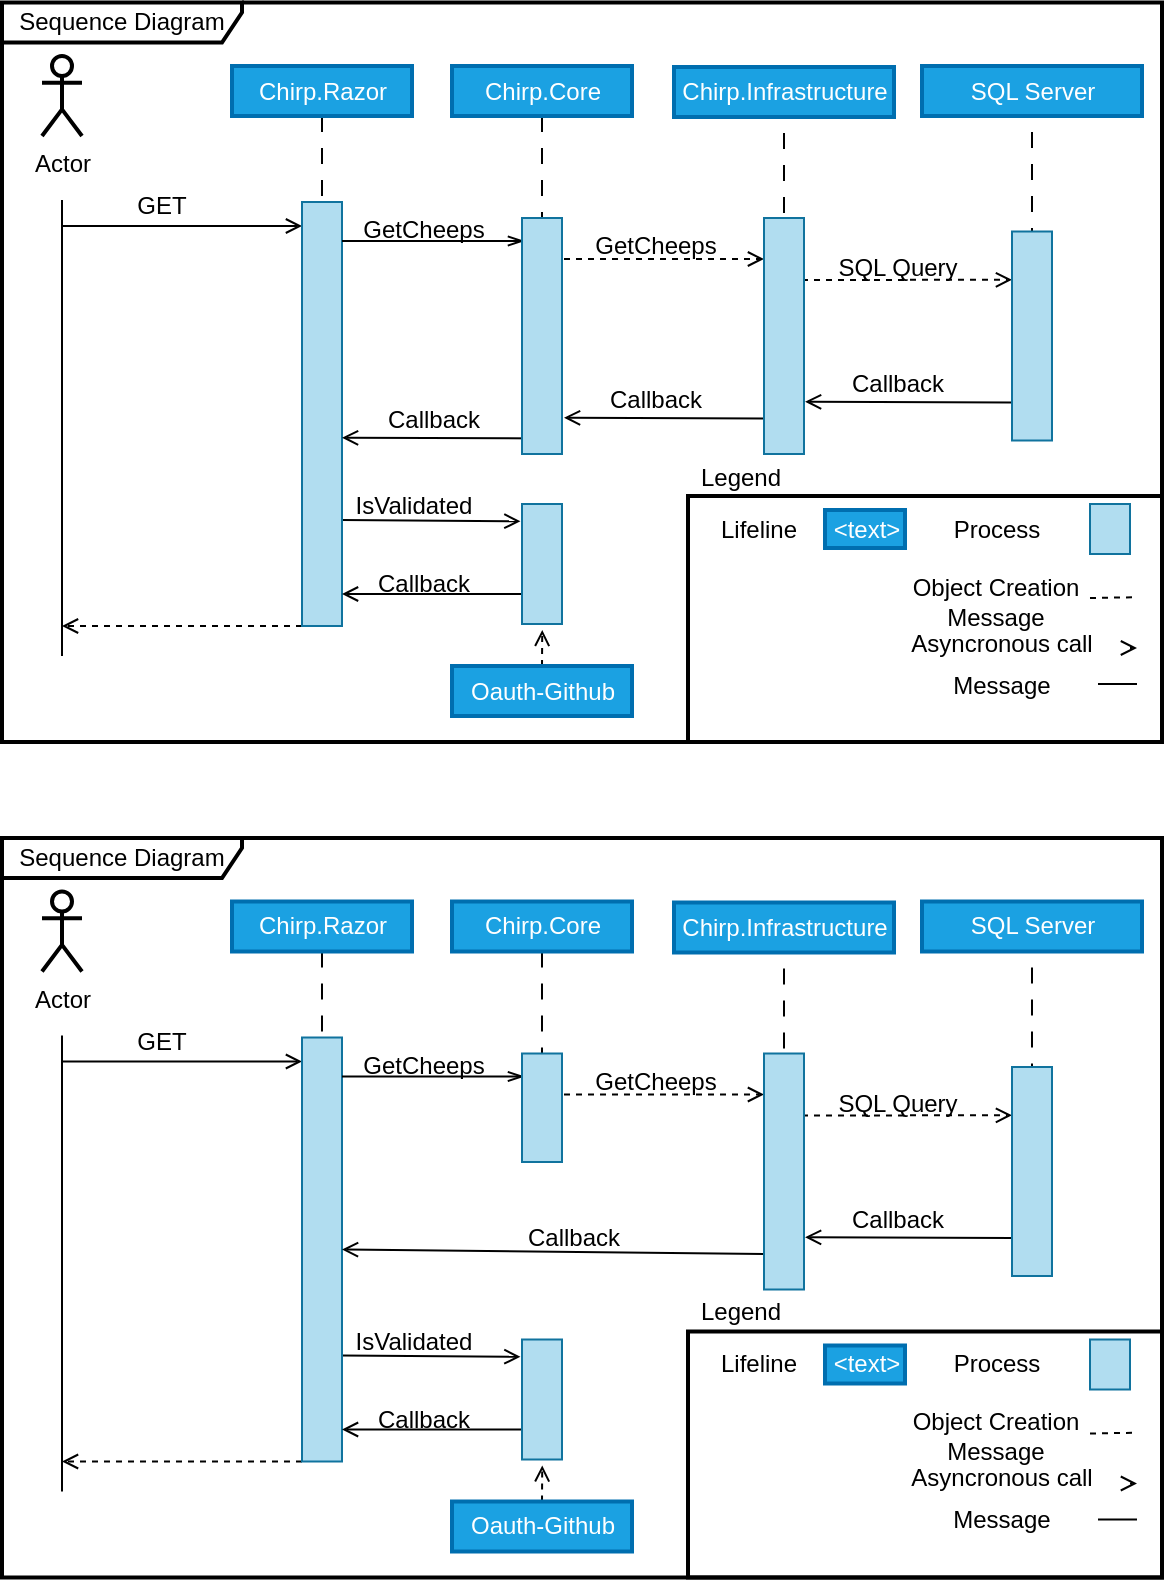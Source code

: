 <mxfile>
    <diagram id="4HE4Q98xuia7YzqyNeRx" name="Page-1">
        <mxGraphModel dx="323" dy="346" grid="0" gridSize="10" guides="1" tooltips="1" connect="1" arrows="1" fold="1" page="1" pageScale="1" pageWidth="827" pageHeight="1169" background="#ffffff" math="0" shadow="0">
            <root>
                <mxCell id="0"/>
                <mxCell id="1" parent="0"/>
                <mxCell id="14" style="edgeStyle=none;html=1;entryX=0.5;entryY=0;entryDx=0;entryDy=0;dashed=1;dashPattern=8 8;strokeColor=#000000;fontColor=#000000;endArrow=none;endFill=0;exitX=0.5;exitY=1;exitDx=0;exitDy=0;" edge="1" parent="1" source="3" target="12">
                    <mxGeometry relative="1" as="geometry">
                        <mxPoint x="210" y="85" as="sourcePoint"/>
                    </mxGeometry>
                </mxCell>
                <mxCell id="3" value="Chirp.Razor" style="html=1;strokeColor=#006EAF;strokeWidth=2;fillColor=#1ba1e2;fontColor=#ffffff;" vertex="1" parent="1">
                    <mxGeometry x="165" y="55" width="90" height="25" as="geometry"/>
                </mxCell>
                <mxCell id="4" value="&lt;font color=&quot;#000000&quot;&gt;Actor&lt;/font&gt;" style="shape=umlActor;verticalLabelPosition=bottom;verticalAlign=top;html=1;strokeColor=#000000;strokeWidth=2;" vertex="1" parent="1">
                    <mxGeometry x="70" y="50" width="20" height="40" as="geometry"/>
                </mxCell>
                <mxCell id="8" value="" style="endArrow=none;html=1;strokeColor=#000000;" edge="1" parent="1">
                    <mxGeometry width="50" height="50" relative="1" as="geometry">
                        <mxPoint x="80" y="122" as="sourcePoint"/>
                        <mxPoint x="80" y="350" as="targetPoint"/>
                    </mxGeometry>
                </mxCell>
                <mxCell id="10" value="" style="endArrow=open;html=1;strokeColor=#000000;fontColor=#000000;endFill=0;" edge="1" parent="1">
                    <mxGeometry width="50" height="50" relative="1" as="geometry">
                        <mxPoint x="80" y="135" as="sourcePoint"/>
                        <mxPoint x="200" y="135" as="targetPoint"/>
                    </mxGeometry>
                </mxCell>
                <mxCell id="11" value="Sequence Diagram" style="shape=umlFrame;whiteSpace=wrap;html=1;strokeColor=#000000;strokeWidth=2;width=120;height=20;" vertex="1" parent="1">
                    <mxGeometry x="50" y="23.25" width="580" height="369.75" as="geometry"/>
                </mxCell>
                <mxCell id="45" style="edgeStyle=none;html=1;exitX=0;exitY=1;exitDx=0;exitDy=0;dashed=1;strokeColor=#000000;fontColor=#000000;endArrow=open;endFill=0;targetPerimeterSpacing=18;" edge="1" parent="1" source="12">
                    <mxGeometry relative="1" as="geometry">
                        <mxPoint x="80" y="335" as="targetPoint"/>
                    </mxGeometry>
                </mxCell>
                <mxCell id="46" style="edgeStyle=none;html=1;exitX=1;exitY=0.75;exitDx=0;exitDy=0;strokeColor=#000000;fontColor=#000000;endArrow=open;endFill=0;targetPerimeterSpacing=18;entryX=-0.039;entryY=0.144;entryDx=0;entryDy=0;entryPerimeter=0;" edge="1" parent="1" source="12" target="48">
                    <mxGeometry relative="1" as="geometry">
                        <mxPoint x="310" y="281.94" as="targetPoint"/>
                    </mxGeometry>
                </mxCell>
                <mxCell id="12" value="" style="html=1;strokeColor=#10739e;strokeWidth=1;fillColor=#b1ddf0;" vertex="1" parent="1">
                    <mxGeometry x="200" y="123" width="20" height="212" as="geometry"/>
                </mxCell>
                <mxCell id="13" value="GET" style="text;html=1;strokeColor=none;fillColor=none;align=center;verticalAlign=middle;whiteSpace=wrap;rounded=0;strokeWidth=1;fontColor=#000000;" vertex="1" parent="1">
                    <mxGeometry x="100" y="115" width="60" height="20" as="geometry"/>
                </mxCell>
                <mxCell id="15" style="edgeStyle=none;html=1;entryX=0.5;entryY=0;entryDx=0;entryDy=0;dashed=1;dashPattern=8 8;strokeColor=#000000;fontColor=#000000;endArrow=none;endFill=0;exitX=0.5;exitY=1;exitDx=0;exitDy=0;" edge="1" parent="1" target="17">
                    <mxGeometry relative="1" as="geometry">
                        <mxPoint x="441" y="72.5" as="sourcePoint"/>
                    </mxGeometry>
                </mxCell>
                <mxCell id="16" value="Chirp.Infrastructure" style="html=1;strokeColor=#006EAF;strokeWidth=2;fillColor=#1ba1e2;fontColor=#ffffff;" vertex="1" parent="1">
                    <mxGeometry x="386" y="55.5" width="110" height="25" as="geometry"/>
                </mxCell>
                <mxCell id="31" style="edgeStyle=none;html=1;entryX=0;entryY=0.25;entryDx=0;entryDy=0;dashed=1;strokeColor=#000000;fontColor=#000000;endArrow=open;endFill=0;targetPerimeterSpacing=18;" edge="1" parent="1">
                    <mxGeometry relative="1" as="geometry">
                        <mxPoint x="450" y="162" as="sourcePoint"/>
                        <mxPoint x="555" y="161.875" as="targetPoint"/>
                    </mxGeometry>
                </mxCell>
                <mxCell id="18" style="edgeStyle=none;html=1;exitX=0.5;exitY=1;exitDx=0;exitDy=0;entryX=0.5;entryY=0;entryDx=0;entryDy=0;dashed=1;dashPattern=8 8;strokeColor=#000000;fontColor=#000000;endArrow=none;endFill=0;" edge="1" parent="1" source="19" target="20">
                    <mxGeometry relative="1" as="geometry"/>
                </mxCell>
                <mxCell id="19" value="Chirp.Core" style="html=1;strokeColor=#006EAF;strokeWidth=2;fillColor=#1ba1e2;fontColor=#ffffff;" vertex="1" parent="1">
                    <mxGeometry x="275" y="55" width="90" height="25" as="geometry"/>
                </mxCell>
                <mxCell id="25" style="edgeStyle=none;html=1;exitX=1;exitY=0.25;exitDx=0;exitDy=0;entryX=0;entryY=0.25;entryDx=0;entryDy=0;strokeColor=#000000;fontColor=#000000;endArrow=open;endFill=0;dashed=1;" edge="1" parent="1">
                    <mxGeometry relative="1" as="geometry">
                        <mxPoint x="331" y="151.5" as="sourcePoint"/>
                        <mxPoint x="431" y="151.5" as="targetPoint"/>
                    </mxGeometry>
                </mxCell>
                <mxCell id="22" value="" style="endArrow=openThin;html=1;strokeColor=#000000;fontColor=#000000;exitX=1;exitY=0.25;exitDx=0;exitDy=0;entryX=0;entryY=0.25;entryDx=0;entryDy=0;endFill=0;" edge="1" parent="1">
                    <mxGeometry width="50" height="50" relative="1" as="geometry">
                        <mxPoint x="220" y="142.5" as="sourcePoint"/>
                        <mxPoint x="311" y="142.5" as="targetPoint"/>
                    </mxGeometry>
                </mxCell>
                <mxCell id="23" value="GetCheeps" style="text;html=1;strokeColor=none;fillColor=none;align=center;verticalAlign=middle;whiteSpace=wrap;rounded=0;strokeWidth=1;fontColor=#000000;" vertex="1" parent="1">
                    <mxGeometry x="347" y="135" width="60" height="20" as="geometry"/>
                </mxCell>
                <mxCell id="27" style="edgeStyle=none;html=1;entryX=0.5;entryY=0;entryDx=0;entryDy=0;dashed=1;dashPattern=8 8;strokeColor=#000000;fontColor=#000000;endArrow=none;endFill=0;exitX=0.5;exitY=1;exitDx=0;exitDy=0;" edge="1" parent="1" target="29">
                    <mxGeometry relative="1" as="geometry">
                        <mxPoint x="565" y="72.0" as="sourcePoint"/>
                    </mxGeometry>
                </mxCell>
                <mxCell id="28" value="SQL Server" style="html=1;strokeColor=#006EAF;strokeWidth=2;fillColor=#1ba1e2;fontColor=#ffffff;" vertex="1" parent="1">
                    <mxGeometry x="510" y="55" width="110" height="25" as="geometry"/>
                </mxCell>
                <mxCell id="37" style="edgeStyle=none;html=1;exitX=0;exitY=1;exitDx=0;exitDy=0;strokeColor=#000000;fontColor=#000000;endArrow=open;endFill=0;targetPerimeterSpacing=18;entryX=1.026;entryY=0.931;entryDx=0;entryDy=0;entryPerimeter=0;" edge="1" parent="1">
                    <mxGeometry relative="1" as="geometry">
                        <mxPoint x="555" y="223.25" as="sourcePoint"/>
                        <mxPoint x="451.52" y="222.858" as="targetPoint"/>
                    </mxGeometry>
                </mxCell>
                <mxCell id="29" value="" style="html=1;strokeColor=#10739e;strokeWidth=1;fillColor=#b1ddf0;" vertex="1" parent="1">
                    <mxGeometry x="555" y="137.75" width="20" height="104.5" as="geometry"/>
                </mxCell>
                <mxCell id="34" value="GetCheeps" style="text;html=1;strokeColor=none;fillColor=none;align=center;verticalAlign=middle;whiteSpace=wrap;rounded=0;strokeWidth=1;fontColor=#000000;" vertex="1" parent="1">
                    <mxGeometry x="231" y="127" width="60" height="20" as="geometry"/>
                </mxCell>
                <mxCell id="35" value="SQL Query" style="text;html=1;strokeColor=none;fillColor=none;align=center;verticalAlign=middle;whiteSpace=wrap;rounded=0;strokeWidth=1;fontColor=#000000;" vertex="1" parent="1">
                    <mxGeometry x="463" y="145.75" width="70" height="20" as="geometry"/>
                </mxCell>
                <mxCell id="38" value="Callback" style="text;html=1;strokeColor=none;fillColor=none;align=center;verticalAlign=middle;whiteSpace=wrap;rounded=0;strokeWidth=1;fontColor=#000000;" vertex="1" parent="1">
                    <mxGeometry x="463" y="204.25" width="70" height="20" as="geometry"/>
                </mxCell>
                <mxCell id="41" style="edgeStyle=none;html=1;exitX=0;exitY=1;exitDx=0;exitDy=0;strokeColor=#000000;fontColor=#000000;endArrow=open;endFill=0;targetPerimeterSpacing=18;entryX=1.026;entryY=0.931;entryDx=0;entryDy=0;entryPerimeter=0;" edge="1" parent="1">
                    <mxGeometry relative="1" as="geometry">
                        <mxPoint x="434.48" y="231.25" as="sourcePoint"/>
                        <mxPoint x="331" y="230.858" as="targetPoint"/>
                    </mxGeometry>
                </mxCell>
                <mxCell id="42" value="Callback" style="text;html=1;strokeColor=none;fillColor=none;align=center;verticalAlign=middle;whiteSpace=wrap;rounded=0;strokeWidth=1;fontColor=#000000;" vertex="1" parent="1">
                    <mxGeometry x="342.48" y="212.25" width="70" height="20" as="geometry"/>
                </mxCell>
                <mxCell id="43" style="edgeStyle=none;html=1;exitX=0;exitY=1;exitDx=0;exitDy=0;strokeColor=#000000;fontColor=#000000;endArrow=open;endFill=0;targetPerimeterSpacing=18;entryX=1.026;entryY=0.931;entryDx=0;entryDy=0;entryPerimeter=0;" edge="1" parent="1">
                    <mxGeometry relative="1" as="geometry">
                        <mxPoint x="323.48" y="241.25" as="sourcePoint"/>
                        <mxPoint x="220" y="240.858" as="targetPoint"/>
                    </mxGeometry>
                </mxCell>
                <mxCell id="44" value="Callback" style="text;html=1;strokeColor=none;fillColor=none;align=center;verticalAlign=middle;whiteSpace=wrap;rounded=0;strokeWidth=1;fontColor=#000000;" vertex="1" parent="1">
                    <mxGeometry x="231.48" y="222.25" width="70" height="20" as="geometry"/>
                </mxCell>
                <mxCell id="20" value="" style="html=1;strokeColor=#10739e;strokeWidth=1;fillColor=#b1ddf0;" vertex="1" parent="1">
                    <mxGeometry x="310" y="131" width="20" height="118" as="geometry"/>
                </mxCell>
                <mxCell id="17" value="" style="html=1;strokeColor=#10739e;strokeWidth=1;fillColor=#b1ddf0;" vertex="1" parent="1">
                    <mxGeometry x="431" y="131" width="20" height="118" as="geometry"/>
                </mxCell>
                <mxCell id="47" value="IsValidated" style="text;html=1;strokeColor=none;fillColor=none;align=center;verticalAlign=middle;whiteSpace=wrap;rounded=0;strokeWidth=1;fontColor=#000000;" vertex="1" parent="1">
                    <mxGeometry x="221.0" y="265" width="70" height="20" as="geometry"/>
                </mxCell>
                <mxCell id="49" style="edgeStyle=none;html=1;exitX=0;exitY=0.75;exitDx=0;exitDy=0;strokeColor=#000000;fontColor=#000000;endArrow=open;endFill=0;targetPerimeterSpacing=18;" edge="1" parent="1" source="48">
                    <mxGeometry relative="1" as="geometry">
                        <mxPoint x="220" y="319" as="targetPoint"/>
                    </mxGeometry>
                </mxCell>
                <mxCell id="48" value="" style="html=1;strokeColor=#10739e;strokeWidth=1;fillColor=#b1ddf0;" vertex="1" parent="1">
                    <mxGeometry x="310" y="274" width="20" height="60" as="geometry"/>
                </mxCell>
                <mxCell id="51" style="edgeStyle=none;html=1;exitX=0.5;exitY=0;exitDx=0;exitDy=0;entryX=0.506;entryY=1.049;entryDx=0;entryDy=0;entryPerimeter=0;strokeColor=#000000;fontColor=#000000;endArrow=open;endFill=0;targetPerimeterSpacing=18;dashed=1;" edge="1" parent="1" source="50" target="48">
                    <mxGeometry relative="1" as="geometry"/>
                </mxCell>
                <mxCell id="50" value="Oauth-Github" style="html=1;strokeColor=#006EAF;strokeWidth=2;fillColor=#1ba1e2;fontColor=#ffffff;" vertex="1" parent="1">
                    <mxGeometry x="275" y="355" width="90" height="25" as="geometry"/>
                </mxCell>
                <mxCell id="52" value="Callback" style="text;html=1;strokeColor=none;fillColor=none;align=center;verticalAlign=middle;whiteSpace=wrap;rounded=0;strokeWidth=1;fontColor=#000000;" vertex="1" parent="1">
                    <mxGeometry x="226.0" y="304" width="70" height="20" as="geometry"/>
                </mxCell>
                <mxCell id="57" value="" style="html=1;strokeColor=#10739e;strokeWidth=1;fillColor=#b1ddf0;" vertex="1" parent="1">
                    <mxGeometry x="594" y="274" width="20" height="25" as="geometry"/>
                </mxCell>
                <mxCell id="58" value="" style="rounded=0;whiteSpace=wrap;html=1;sketch=0;strokeColor=#000000;strokeWidth=2;fontColor=#000000;fillColor=none;gradientColor=none;" vertex="1" parent="1">
                    <mxGeometry x="393" y="270" width="237" height="123" as="geometry"/>
                </mxCell>
                <mxCell id="59" value="Process" style="text;html=1;strokeColor=none;fillColor=none;align=center;verticalAlign=middle;whiteSpace=wrap;rounded=0;sketch=0;strokeWidth=2;fontColor=#000000;" vertex="1" parent="1">
                    <mxGeometry x="517.5" y="277" width="59" height="19" as="geometry"/>
                </mxCell>
                <mxCell id="60" style="edgeStyle=none;html=1;entryX=0;entryY=0.25;entryDx=0;entryDy=0;dashed=1;strokeColor=#000000;fontColor=#000000;endArrow=none;endFill=0;targetPerimeterSpacing=18;" edge="1" parent="1">
                    <mxGeometry relative="1" as="geometry">
                        <mxPoint x="594" y="321" as="sourcePoint"/>
                        <mxPoint x="617.5" y="320.615" as="targetPoint"/>
                    </mxGeometry>
                </mxCell>
                <mxCell id="61" value="Object Creation Message" style="text;html=1;strokeColor=none;fillColor=none;align=center;verticalAlign=middle;whiteSpace=wrap;rounded=0;sketch=0;strokeWidth=2;fontColor=#000000;" vertex="1" parent="1">
                    <mxGeometry x="499" y="313" width="96" height="19" as="geometry"/>
                </mxCell>
                <mxCell id="62" style="edgeStyle=none;html=1;entryX=0;entryY=0.25;entryDx=0;entryDy=0;strokeColor=#000000;fontColor=#000000;endArrow=open;endFill=0;targetPerimeterSpacing=1;startArrow=none;startFill=0;" edge="1" parent="1">
                    <mxGeometry relative="1" as="geometry">
                        <mxPoint x="614" y="346" as="sourcePoint"/>
                        <mxPoint x="617.5" y="346.005" as="targetPoint"/>
                    </mxGeometry>
                </mxCell>
                <mxCell id="63" value="Asyncronous call" style="text;html=1;strokeColor=none;fillColor=none;align=center;verticalAlign=middle;whiteSpace=wrap;rounded=0;sketch=0;strokeWidth=2;fontColor=#000000;" vertex="1" parent="1">
                    <mxGeometry x="501.5" y="334" width="96" height="19" as="geometry"/>
                </mxCell>
                <mxCell id="65" style="edgeStyle=none;html=1;entryX=0;entryY=0.25;entryDx=0;entryDy=0;strokeColor=#000000;fontColor=#000000;endArrow=none;endFill=0;targetPerimeterSpacing=18;" edge="1" parent="1">
                    <mxGeometry relative="1" as="geometry">
                        <mxPoint x="598" y="364" as="sourcePoint"/>
                        <mxPoint x="617.5" y="363.995" as="targetPoint"/>
                    </mxGeometry>
                </mxCell>
                <mxCell id="66" value="Message" style="text;html=1;strokeColor=none;fillColor=none;align=center;verticalAlign=middle;whiteSpace=wrap;rounded=0;sketch=0;strokeWidth=2;fontColor=#000000;" vertex="1" parent="1">
                    <mxGeometry x="501.5" y="355" width="96" height="19" as="geometry"/>
                </mxCell>
                <mxCell id="67" value="&amp;lt;text&amp;gt;" style="html=1;strokeColor=#006EAF;strokeWidth=2;fillColor=#1ba1e2;fontColor=#ffffff;" vertex="1" parent="1">
                    <mxGeometry x="461.5" y="277" width="40" height="19" as="geometry"/>
                </mxCell>
                <mxCell id="68" value="Lifeline" style="text;html=1;strokeColor=none;fillColor=none;align=center;verticalAlign=middle;whiteSpace=wrap;rounded=0;sketch=0;strokeWidth=2;fontColor=#000000;" vertex="1" parent="1">
                    <mxGeometry x="399" y="277" width="59" height="19" as="geometry"/>
                </mxCell>
                <mxCell id="71" value="Legend" style="text;html=1;strokeColor=none;fillColor=none;align=center;verticalAlign=middle;whiteSpace=wrap;rounded=0;sketch=0;strokeWidth=2;fontColor=#000000;" vertex="1" parent="1">
                    <mxGeometry x="390" y="251" width="59" height="19" as="geometry"/>
                </mxCell>
                <mxCell id="72" style="edgeStyle=none;html=1;entryX=0.5;entryY=0;entryDx=0;entryDy=0;dashed=1;dashPattern=8 8;strokeColor=#000000;fontColor=#000000;endArrow=none;endFill=0;exitX=0.5;exitY=1;exitDx=0;exitDy=0;" edge="1" parent="1" source="73" target="80">
                    <mxGeometry relative="1" as="geometry">
                        <mxPoint x="210" y="502.75" as="sourcePoint"/>
                    </mxGeometry>
                </mxCell>
                <mxCell id="73" value="Chirp.Razor" style="html=1;strokeColor=#006EAF;strokeWidth=2;fillColor=#1ba1e2;fontColor=#ffffff;" vertex="1" parent="1">
                    <mxGeometry x="165" y="472.75" width="90" height="25" as="geometry"/>
                </mxCell>
                <mxCell id="74" value="&lt;font color=&quot;#000000&quot;&gt;Actor&lt;/font&gt;" style="shape=umlActor;verticalLabelPosition=bottom;verticalAlign=top;html=1;strokeColor=#000000;strokeWidth=2;" vertex="1" parent="1">
                    <mxGeometry x="70" y="467.75" width="20" height="40" as="geometry"/>
                </mxCell>
                <mxCell id="75" value="" style="endArrow=none;html=1;strokeColor=#000000;" edge="1" parent="1">
                    <mxGeometry width="50" height="50" relative="1" as="geometry">
                        <mxPoint x="80" y="539.75" as="sourcePoint"/>
                        <mxPoint x="80" y="767.75" as="targetPoint"/>
                    </mxGeometry>
                </mxCell>
                <mxCell id="76" value="" style="endArrow=open;html=1;strokeColor=#000000;fontColor=#000000;endFill=0;" edge="1" parent="1">
                    <mxGeometry width="50" height="50" relative="1" as="geometry">
                        <mxPoint x="80" y="552.75" as="sourcePoint"/>
                        <mxPoint x="200" y="552.75" as="targetPoint"/>
                    </mxGeometry>
                </mxCell>
                <mxCell id="77" value="Sequence Diagram" style="shape=umlFrame;whiteSpace=wrap;html=1;strokeColor=#000000;strokeWidth=2;width=120;height=20;" vertex="1" parent="1">
                    <mxGeometry x="50" y="441" width="580" height="369.75" as="geometry"/>
                </mxCell>
                <mxCell id="78" style="edgeStyle=none;html=1;exitX=0;exitY=1;exitDx=0;exitDy=0;dashed=1;strokeColor=#000000;fontColor=#000000;endArrow=open;endFill=0;targetPerimeterSpacing=18;" edge="1" parent="1" source="80">
                    <mxGeometry relative="1" as="geometry">
                        <mxPoint x="80" y="752.75" as="targetPoint"/>
                    </mxGeometry>
                </mxCell>
                <mxCell id="79" style="edgeStyle=none;html=1;exitX=1;exitY=0.75;exitDx=0;exitDy=0;strokeColor=#000000;fontColor=#000000;endArrow=open;endFill=0;targetPerimeterSpacing=18;entryX=-0.039;entryY=0.144;entryDx=0;entryDy=0;entryPerimeter=0;" edge="1" parent="1" source="80" target="105">
                    <mxGeometry relative="1" as="geometry">
                        <mxPoint x="310" y="699.69" as="targetPoint"/>
                    </mxGeometry>
                </mxCell>
                <mxCell id="80" value="" style="html=1;strokeColor=#10739e;strokeWidth=1;fillColor=#b1ddf0;" vertex="1" parent="1">
                    <mxGeometry x="200" y="540.75" width="20" height="212" as="geometry"/>
                </mxCell>
                <mxCell id="81" value="GET" style="text;html=1;strokeColor=none;fillColor=none;align=center;verticalAlign=middle;whiteSpace=wrap;rounded=0;strokeWidth=1;fontColor=#000000;" vertex="1" parent="1">
                    <mxGeometry x="100" y="532.75" width="60" height="20" as="geometry"/>
                </mxCell>
                <mxCell id="82" style="edgeStyle=none;html=1;entryX=0.5;entryY=0;entryDx=0;entryDy=0;dashed=1;dashPattern=8 8;strokeColor=#000000;fontColor=#000000;endArrow=none;endFill=0;exitX=0.5;exitY=1;exitDx=0;exitDy=0;" edge="1" parent="1" target="102">
                    <mxGeometry relative="1" as="geometry">
                        <mxPoint x="441" y="490.25" as="sourcePoint"/>
                    </mxGeometry>
                </mxCell>
                <mxCell id="83" value="Chirp.Infrastructure" style="html=1;strokeColor=#006EAF;strokeWidth=2;fillColor=#1ba1e2;fontColor=#ffffff;" vertex="1" parent="1">
                    <mxGeometry x="386" y="473.25" width="110" height="25" as="geometry"/>
                </mxCell>
                <mxCell id="84" style="edgeStyle=none;html=1;entryX=0;entryY=0.25;entryDx=0;entryDy=0;dashed=1;strokeColor=#000000;fontColor=#000000;endArrow=open;endFill=0;targetPerimeterSpacing=18;" edge="1" parent="1">
                    <mxGeometry relative="1" as="geometry">
                        <mxPoint x="450" y="579.75" as="sourcePoint"/>
                        <mxPoint x="555" y="579.625" as="targetPoint"/>
                    </mxGeometry>
                </mxCell>
                <mxCell id="85" style="edgeStyle=none;html=1;exitX=0.5;exitY=1;exitDx=0;exitDy=0;entryX=0.5;entryY=0;entryDx=0;entryDy=0;dashed=1;dashPattern=8 8;strokeColor=#000000;fontColor=#000000;endArrow=none;endFill=0;" edge="1" parent="1" source="86" target="101">
                    <mxGeometry relative="1" as="geometry"/>
                </mxCell>
                <mxCell id="86" value="Chirp.Core" style="html=1;strokeColor=#006EAF;strokeWidth=2;fillColor=#1ba1e2;fontColor=#ffffff;" vertex="1" parent="1">
                    <mxGeometry x="275" y="472.75" width="90" height="25" as="geometry"/>
                </mxCell>
                <mxCell id="87" style="edgeStyle=none;html=1;exitX=1;exitY=0.25;exitDx=0;exitDy=0;entryX=0;entryY=0.25;entryDx=0;entryDy=0;strokeColor=#000000;fontColor=#000000;endArrow=open;endFill=0;dashed=1;" edge="1" parent="1">
                    <mxGeometry relative="1" as="geometry">
                        <mxPoint x="331" y="569.25" as="sourcePoint"/>
                        <mxPoint x="431" y="569.25" as="targetPoint"/>
                    </mxGeometry>
                </mxCell>
                <mxCell id="88" value="" style="endArrow=openThin;html=1;strokeColor=#000000;fontColor=#000000;exitX=1;exitY=0.25;exitDx=0;exitDy=0;entryX=0;entryY=0.25;entryDx=0;entryDy=0;endFill=0;" edge="1" parent="1">
                    <mxGeometry width="50" height="50" relative="1" as="geometry">
                        <mxPoint x="220" y="560.25" as="sourcePoint"/>
                        <mxPoint x="311.0" y="560.25" as="targetPoint"/>
                    </mxGeometry>
                </mxCell>
                <mxCell id="89" value="GetCheeps" style="text;html=1;strokeColor=none;fillColor=none;align=center;verticalAlign=middle;whiteSpace=wrap;rounded=0;strokeWidth=1;fontColor=#000000;" vertex="1" parent="1">
                    <mxGeometry x="347" y="552.75" width="60" height="20" as="geometry"/>
                </mxCell>
                <mxCell id="90" style="edgeStyle=none;html=1;entryX=0.5;entryY=0;entryDx=0;entryDy=0;dashed=1;dashPattern=8 8;strokeColor=#000000;fontColor=#000000;endArrow=none;endFill=0;exitX=0.5;exitY=1;exitDx=0;exitDy=0;" edge="1" parent="1" target="93">
                    <mxGeometry relative="1" as="geometry">
                        <mxPoint x="565" y="489.75" as="sourcePoint"/>
                    </mxGeometry>
                </mxCell>
                <mxCell id="91" value="SQL Server" style="html=1;strokeColor=#006EAF;strokeWidth=2;fillColor=#1ba1e2;fontColor=#ffffff;" vertex="1" parent="1">
                    <mxGeometry x="510" y="472.75" width="110" height="25" as="geometry"/>
                </mxCell>
                <mxCell id="92" style="edgeStyle=none;html=1;exitX=0;exitY=1;exitDx=0;exitDy=0;strokeColor=#000000;fontColor=#000000;endArrow=open;endFill=0;targetPerimeterSpacing=18;entryX=1.026;entryY=0.931;entryDx=0;entryDy=0;entryPerimeter=0;" edge="1" parent="1">
                    <mxGeometry relative="1" as="geometry">
                        <mxPoint x="555" y="641" as="sourcePoint"/>
                        <mxPoint x="451.52" y="640.608" as="targetPoint"/>
                    </mxGeometry>
                </mxCell>
                <mxCell id="93" value="" style="html=1;strokeColor=#10739e;strokeWidth=1;fillColor=#b1ddf0;" vertex="1" parent="1">
                    <mxGeometry x="555" y="555.5" width="20" height="104.5" as="geometry"/>
                </mxCell>
                <mxCell id="94" value="GetCheeps" style="text;html=1;strokeColor=none;fillColor=none;align=center;verticalAlign=middle;whiteSpace=wrap;rounded=0;strokeWidth=1;fontColor=#000000;" vertex="1" parent="1">
                    <mxGeometry x="231" y="544.75" width="60" height="20" as="geometry"/>
                </mxCell>
                <mxCell id="95" value="SQL Query" style="text;html=1;strokeColor=none;fillColor=none;align=center;verticalAlign=middle;whiteSpace=wrap;rounded=0;strokeWidth=1;fontColor=#000000;" vertex="1" parent="1">
                    <mxGeometry x="463" y="563.5" width="70" height="20" as="geometry"/>
                </mxCell>
                <mxCell id="96" value="Callback" style="text;html=1;strokeColor=none;fillColor=none;align=center;verticalAlign=middle;whiteSpace=wrap;rounded=0;strokeWidth=1;fontColor=#000000;" vertex="1" parent="1">
                    <mxGeometry x="463" y="622" width="70" height="20" as="geometry"/>
                </mxCell>
                <mxCell id="97" style="edgeStyle=none;html=1;exitX=0;exitY=1;exitDx=0;exitDy=0;strokeColor=#000000;fontColor=#000000;endArrow=open;endFill=0;targetPerimeterSpacing=18;entryX=1;entryY=0.5;entryDx=0;entryDy=0;" edge="1" parent="1" target="80">
                    <mxGeometry relative="1" as="geometry">
                        <mxPoint x="434.48" y="649.0" as="sourcePoint"/>
                        <mxPoint x="331" y="648.608" as="targetPoint"/>
                    </mxGeometry>
                </mxCell>
                <mxCell id="98" value="Callback" style="text;html=1;strokeColor=none;fillColor=none;align=center;verticalAlign=middle;whiteSpace=wrap;rounded=0;strokeWidth=1;fontColor=#000000;" vertex="1" parent="1">
                    <mxGeometry x="301.48" y="631" width="70" height="20" as="geometry"/>
                </mxCell>
                <mxCell id="101" value="" style="html=1;strokeColor=#10739e;strokeWidth=1;fillColor=#b1ddf0;" vertex="1" parent="1">
                    <mxGeometry x="310" y="548.75" width="20" height="54.25" as="geometry"/>
                </mxCell>
                <mxCell id="102" value="" style="html=1;strokeColor=#10739e;strokeWidth=1;fillColor=#b1ddf0;" vertex="1" parent="1">
                    <mxGeometry x="431" y="548.75" width="20" height="118" as="geometry"/>
                </mxCell>
                <mxCell id="103" value="IsValidated" style="text;html=1;strokeColor=none;fillColor=none;align=center;verticalAlign=middle;whiteSpace=wrap;rounded=0;strokeWidth=1;fontColor=#000000;" vertex="1" parent="1">
                    <mxGeometry x="221.0" y="682.75" width="70" height="20" as="geometry"/>
                </mxCell>
                <mxCell id="104" style="edgeStyle=none;html=1;exitX=0;exitY=0.75;exitDx=0;exitDy=0;strokeColor=#000000;fontColor=#000000;endArrow=open;endFill=0;targetPerimeterSpacing=18;" edge="1" parent="1" source="105">
                    <mxGeometry relative="1" as="geometry">
                        <mxPoint x="220" y="736.75" as="targetPoint"/>
                    </mxGeometry>
                </mxCell>
                <mxCell id="105" value="" style="html=1;strokeColor=#10739e;strokeWidth=1;fillColor=#b1ddf0;" vertex="1" parent="1">
                    <mxGeometry x="310" y="691.75" width="20" height="60" as="geometry"/>
                </mxCell>
                <mxCell id="106" style="edgeStyle=none;html=1;exitX=0.5;exitY=0;exitDx=0;exitDy=0;entryX=0.506;entryY=1.049;entryDx=0;entryDy=0;entryPerimeter=0;strokeColor=#000000;fontColor=#000000;endArrow=open;endFill=0;targetPerimeterSpacing=18;dashed=1;" edge="1" parent="1" source="107" target="105">
                    <mxGeometry relative="1" as="geometry"/>
                </mxCell>
                <mxCell id="107" value="Oauth-Github" style="html=1;strokeColor=#006EAF;strokeWidth=2;fillColor=#1ba1e2;fontColor=#ffffff;" vertex="1" parent="1">
                    <mxGeometry x="275" y="772.75" width="90" height="25" as="geometry"/>
                </mxCell>
                <mxCell id="108" value="Callback" style="text;html=1;strokeColor=none;fillColor=none;align=center;verticalAlign=middle;whiteSpace=wrap;rounded=0;strokeWidth=1;fontColor=#000000;" vertex="1" parent="1">
                    <mxGeometry x="226.0" y="721.75" width="70" height="20" as="geometry"/>
                </mxCell>
                <mxCell id="109" value="" style="html=1;strokeColor=#10739e;strokeWidth=1;fillColor=#b1ddf0;" vertex="1" parent="1">
                    <mxGeometry x="594" y="691.75" width="20" height="25" as="geometry"/>
                </mxCell>
                <mxCell id="110" value="" style="rounded=0;whiteSpace=wrap;html=1;sketch=0;strokeColor=#000000;strokeWidth=2;fontColor=#000000;fillColor=none;gradientColor=none;" vertex="1" parent="1">
                    <mxGeometry x="393" y="687.75" width="237" height="123" as="geometry"/>
                </mxCell>
                <mxCell id="111" value="Process" style="text;html=1;strokeColor=none;fillColor=none;align=center;verticalAlign=middle;whiteSpace=wrap;rounded=0;sketch=0;strokeWidth=2;fontColor=#000000;" vertex="1" parent="1">
                    <mxGeometry x="517.5" y="694.75" width="59" height="19" as="geometry"/>
                </mxCell>
                <mxCell id="112" style="edgeStyle=none;html=1;entryX=0;entryY=0.25;entryDx=0;entryDy=0;dashed=1;strokeColor=#000000;fontColor=#000000;endArrow=none;endFill=0;targetPerimeterSpacing=18;" edge="1" parent="1">
                    <mxGeometry relative="1" as="geometry">
                        <mxPoint x="594" y="738.75" as="sourcePoint"/>
                        <mxPoint x="617.5" y="738.365" as="targetPoint"/>
                    </mxGeometry>
                </mxCell>
                <mxCell id="113" value="Object Creation Message" style="text;html=1;strokeColor=none;fillColor=none;align=center;verticalAlign=middle;whiteSpace=wrap;rounded=0;sketch=0;strokeWidth=2;fontColor=#000000;" vertex="1" parent="1">
                    <mxGeometry x="499" y="730.75" width="96" height="19" as="geometry"/>
                </mxCell>
                <mxCell id="114" style="edgeStyle=none;html=1;entryX=0;entryY=0.25;entryDx=0;entryDy=0;strokeColor=#000000;fontColor=#000000;endArrow=open;endFill=0;targetPerimeterSpacing=1;startArrow=none;startFill=0;" edge="1" parent="1">
                    <mxGeometry relative="1" as="geometry">
                        <mxPoint x="614" y="763.75" as="sourcePoint"/>
                        <mxPoint x="617.5" y="763.755" as="targetPoint"/>
                    </mxGeometry>
                </mxCell>
                <mxCell id="115" value="Asyncronous call" style="text;html=1;strokeColor=none;fillColor=none;align=center;verticalAlign=middle;whiteSpace=wrap;rounded=0;sketch=0;strokeWidth=2;fontColor=#000000;" vertex="1" parent="1">
                    <mxGeometry x="501.5" y="751.75" width="96" height="19" as="geometry"/>
                </mxCell>
                <mxCell id="116" style="edgeStyle=none;html=1;entryX=0;entryY=0.25;entryDx=0;entryDy=0;strokeColor=#000000;fontColor=#000000;endArrow=none;endFill=0;targetPerimeterSpacing=18;" edge="1" parent="1">
                    <mxGeometry relative="1" as="geometry">
                        <mxPoint x="598" y="781.75" as="sourcePoint"/>
                        <mxPoint x="617.5" y="781.745" as="targetPoint"/>
                    </mxGeometry>
                </mxCell>
                <mxCell id="117" value="Message" style="text;html=1;strokeColor=none;fillColor=none;align=center;verticalAlign=middle;whiteSpace=wrap;rounded=0;sketch=0;strokeWidth=2;fontColor=#000000;" vertex="1" parent="1">
                    <mxGeometry x="501.5" y="772.75" width="96" height="19" as="geometry"/>
                </mxCell>
                <mxCell id="118" value="&amp;lt;text&amp;gt;" style="html=1;strokeColor=#006EAF;strokeWidth=2;fillColor=#1ba1e2;fontColor=#ffffff;" vertex="1" parent="1">
                    <mxGeometry x="461.5" y="694.75" width="40" height="19" as="geometry"/>
                </mxCell>
                <mxCell id="119" value="Lifeline" style="text;html=1;strokeColor=none;fillColor=none;align=center;verticalAlign=middle;whiteSpace=wrap;rounded=0;sketch=0;strokeWidth=2;fontColor=#000000;" vertex="1" parent="1">
                    <mxGeometry x="399" y="694.75" width="59" height="19" as="geometry"/>
                </mxCell>
                <mxCell id="120" value="Legend" style="text;html=1;strokeColor=none;fillColor=none;align=center;verticalAlign=middle;whiteSpace=wrap;rounded=0;sketch=0;strokeWidth=2;fontColor=#000000;" vertex="1" parent="1">
                    <mxGeometry x="390" y="668.75" width="59" height="19" as="geometry"/>
                </mxCell>
            </root>
        </mxGraphModel>
    </diagram>
</mxfile>